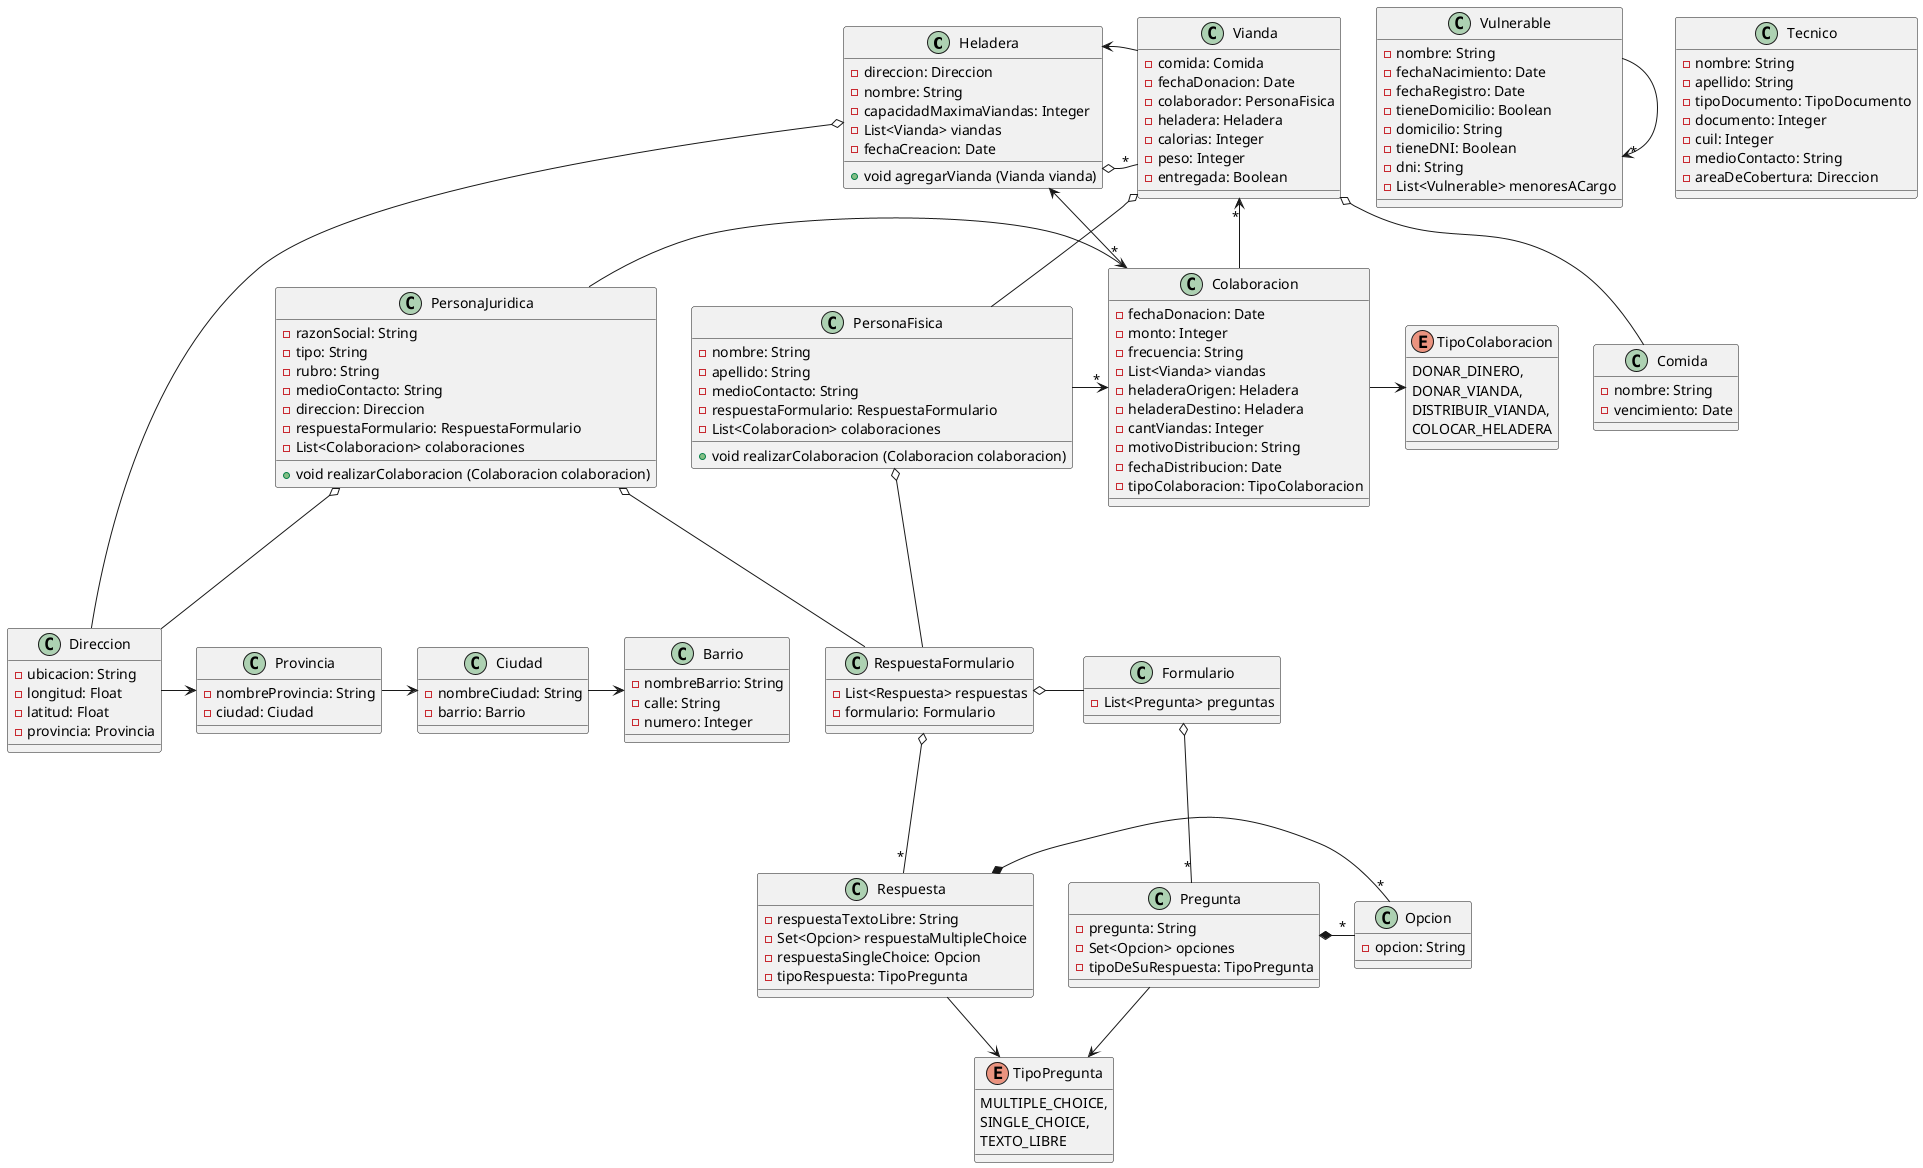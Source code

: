 
@startuml

class Heladera {
    -direccion: Direccion
    -nombre: String
    -capacidadMaximaViandas: Integer
    -List<Vianda> viandas
    -fechaCreacion: Date

    +void agregarVianda (Vianda vianda)
}

class Direccion {
    -ubicacion: String
    -longitud: Float
    -latitud: Float
    -provincia: Provincia
}

class Provincia {
    -nombreProvincia: String
    -ciudad: Ciudad
}

class Ciudad {
    -nombreCiudad: String
    -barrio: Barrio
}

class Barrio {
    -nombreBarrio: String
    -calle: String
    -numero: Integer
}

class Vianda {
    -comida: Comida
    -fechaDonacion: Date
    -colaborador: PersonaFisica
    -heladera: Heladera
    -calorias: Integer
    -peso: Integer
    -entregada: Boolean
}

class Comida {
    -nombre: String
    -vencimiento: Date
}

class Vulnerable {
    -nombre: String
    -fechaNacimiento: Date
    -fechaRegistro: Date
    -tieneDomicilio: Boolean
    -domicilio: String
    -tieneDNI: Boolean
    -dni: String
    -List<Vulnerable> menoresACargo
}

class PersonaFisica {
    -nombre: String
    -apellido: String
    -medioContacto: String
    -respuestaFormulario: RespuestaFormulario
    -List<Colaboracion> colaboraciones

    +void realizarColaboracion (Colaboracion colaboracion)
}

class PersonaJuridica {
    -razonSocial: String
    -tipo: String
    -rubro: String
    -medioContacto: String
    -direccion: Direccion
    -respuestaFormulario: RespuestaFormulario
    -List<Colaboracion> colaboraciones

    +void realizarColaboracion (Colaboracion colaboracion)
}

class Colaboracion {
    -fechaDonacion: Date
    -monto: Integer
    -frecuencia: String
    -List<Vianda> viandas
    -heladeraOrigen: Heladera
    -heladeraDestino: Heladera
    -cantViandas: Integer
    -motivoDistribucion: String
    -fechaDistribucion: Date
    -tipoColaboracion: TipoColaboracion
}

class Formulario {
    -List<Pregunta> preguntas
}

class RespuestaFormulario {
    -List<Respuesta> respuestas
    -formulario: Formulario
}

class Pregunta {
    -pregunta: String
    -Set<Opcion> opciones
    -tipoDeSuRespuesta: TipoPregunta
}

class Respuesta {
    -respuestaTextoLibre: String
    -Set<Opcion> respuestaMultipleChoice
    -respuestaSingleChoice: Opcion
    -tipoRespuesta: TipoPregunta
}

class Opcion {
    -opcion: String
}

enum TipoPregunta {
    MULTIPLE_CHOICE,
    SINGLE_CHOICE,
    TEXTO_LIBRE
}

enum TipoColaboracion {
    DONAR_DINERO,
    DONAR_VIANDA,
    DISTRIBUIR_VIANDA,
    COLOCAR_HELADERA
}

class Tecnico {
    -nombre: String
    -apellido: String
    -tipoDocumento: TipoDocumento
    -documento: Integer
    -cuil: Integer
    -medioContacto: String
    -areaDeCobertura: Direccion
}

Heladera o-"*" Vianda
Vianda -> Heladera
Colaboracion -> TipoColaboracion
PersonaFisica ->"*" Colaboracion
PersonaJuridica ->"*" Colaboracion
Colaboracion ->"*" Vianda
Colaboracion -> Heladera
Vulnerable ->"*" Vulnerable
Heladera o-- Direccion
PersonaJuridica o--- Direccion
Vianda o-- Comida
Vianda o-- PersonaFisica
Formulario o---"*" Pregunta
RespuestaFormulario o--"*" Respuesta
RespuestaFormulario o- Formulario
PersonaFisica o--- RespuestaFormulario
PersonaJuridica o--- RespuestaFormulario
Respuesta *-"*" Opcion
Pregunta *-"*" Opcion
Pregunta --> TipoPregunta
Respuesta -> TipoPregunta
Direccion -> Provincia
Provincia -> Ciudad
Ciudad -> Barrio

@enduml